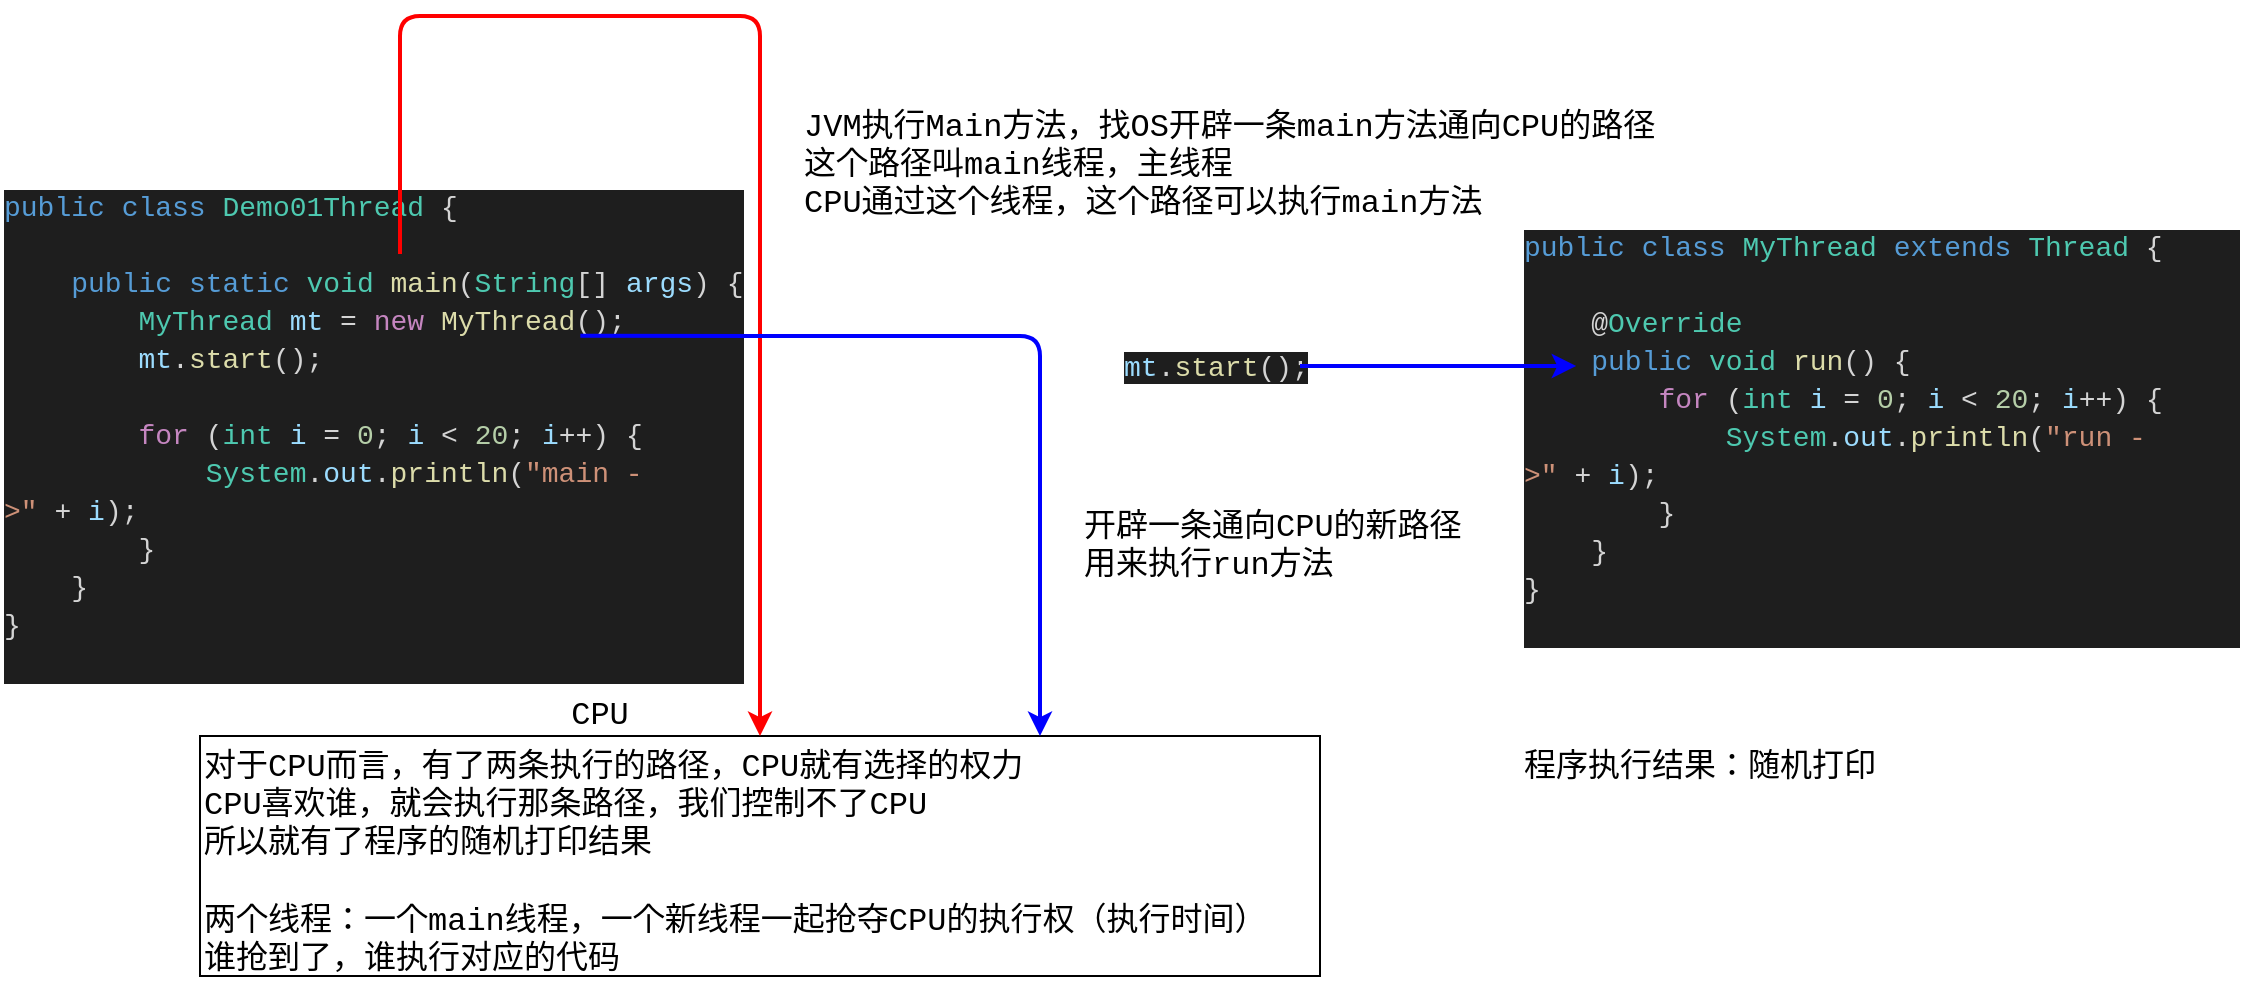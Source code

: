 <mxfile version="13.7.3" type="device"><diagram id="4_DgjyEwpObEl5x-HViW" name="Page-1"><mxGraphModel dx="1531" dy="1546" grid="1" gridSize="10" guides="1" tooltips="1" connect="1" arrows="1" fold="1" page="0" pageScale="1" pageWidth="1100" pageHeight="850" math="0" shadow="0"><root><mxCell id="0"/><mxCell id="1" parent="0"/><mxCell id="bmILRfiNeWqfkw5qkN6f-26" value="&lt;div style=&quot;color: rgb(212 , 212 , 212) ; background-color: rgb(30 , 30 , 30) ; font-family: &amp;#34;consolas&amp;#34; , &amp;#34;courier new&amp;#34; , monospace ; font-weight: normal ; font-size: 14px ; line-height: 19px&quot;&gt;&lt;div&gt;&lt;span style=&quot;color: #569cd6&quot;&gt;public&lt;/span&gt;&lt;span style=&quot;color: #d4d4d4&quot;&gt;&amp;nbsp;&lt;/span&gt;&lt;span style=&quot;color: #569cd6&quot;&gt;class&lt;/span&gt;&lt;span style=&quot;color: #d4d4d4&quot;&gt;&amp;nbsp;&lt;/span&gt;&lt;span style=&quot;color: #4ec9b0&quot;&gt;Demo01Thread&lt;/span&gt;&lt;span style=&quot;color: #d4d4d4&quot;&gt;&amp;nbsp;{&lt;/span&gt;&lt;/div&gt;&lt;br&gt;&lt;div&gt;&lt;span style=&quot;color: #d4d4d4&quot;&gt;&amp;nbsp;&amp;nbsp;&amp;nbsp;&amp;nbsp;&lt;/span&gt;&lt;span style=&quot;color: #569cd6&quot;&gt;public&lt;/span&gt;&lt;span style=&quot;color: #d4d4d4&quot;&gt;&amp;nbsp;&lt;/span&gt;&lt;span style=&quot;color: #569cd6&quot;&gt;static&lt;/span&gt;&lt;span style=&quot;color: #d4d4d4&quot;&gt;&amp;nbsp;&lt;/span&gt;&lt;span style=&quot;color: #4ec9b0&quot;&gt;void&lt;/span&gt;&lt;span style=&quot;color: #d4d4d4&quot;&gt;&amp;nbsp;&lt;/span&gt;&lt;span style=&quot;color: #dcdcaa&quot;&gt;main&lt;/span&gt;&lt;span style=&quot;color: #d4d4d4&quot;&gt;(&lt;/span&gt;&lt;span style=&quot;color: #4ec9b0&quot;&gt;String&lt;/span&gt;&lt;span style=&quot;color: #d4d4d4&quot;&gt;[]&amp;nbsp;&lt;/span&gt;&lt;span style=&quot;color: #9cdcfe&quot;&gt;args&lt;/span&gt;&lt;span style=&quot;color: #d4d4d4&quot;&gt;)&amp;nbsp;{&lt;/span&gt;&lt;/div&gt;&lt;div&gt;&lt;span style=&quot;color: #d4d4d4&quot;&gt;&amp;nbsp;&amp;nbsp;&amp;nbsp;&amp;nbsp;&amp;nbsp;&amp;nbsp;&amp;nbsp;&amp;nbsp;&lt;/span&gt;&lt;span style=&quot;color: #4ec9b0&quot;&gt;MyThread&lt;/span&gt;&lt;span style=&quot;color: #d4d4d4&quot;&gt;&amp;nbsp;&lt;/span&gt;&lt;span style=&quot;color: #9cdcfe&quot;&gt;mt&lt;/span&gt;&lt;span style=&quot;color: #d4d4d4&quot;&gt;&amp;nbsp;=&amp;nbsp;&lt;/span&gt;&lt;span style=&quot;color: #c586c0&quot;&gt;new&lt;/span&gt;&lt;span style=&quot;color: #d4d4d4&quot;&gt;&amp;nbsp;&lt;/span&gt;&lt;span style=&quot;color: #dcdcaa&quot;&gt;MyThread&lt;/span&gt;&lt;span style=&quot;color: #d4d4d4&quot;&gt;();&lt;/span&gt;&lt;/div&gt;&lt;div&gt;&lt;span style=&quot;color: #d4d4d4&quot;&gt;&amp;nbsp;&amp;nbsp;&amp;nbsp;&amp;nbsp;&amp;nbsp;&amp;nbsp;&amp;nbsp;&amp;nbsp;&lt;/span&gt;&lt;span style=&quot;color: #9cdcfe&quot;&gt;mt&lt;/span&gt;&lt;span style=&quot;color: #d4d4d4&quot;&gt;.&lt;/span&gt;&lt;span style=&quot;color: #dcdcaa&quot;&gt;start&lt;/span&gt;&lt;span style=&quot;color: #d4d4d4&quot;&gt;();&lt;/span&gt;&lt;/div&gt;&lt;div&gt;&lt;span style=&quot;color: #d4d4d4&quot;&gt;&amp;nbsp;&amp;nbsp;&amp;nbsp;&amp;nbsp;&amp;nbsp;&amp;nbsp;&amp;nbsp;&amp;nbsp;&lt;/span&gt;&lt;/div&gt;&lt;div&gt;&lt;span style=&quot;color: #d4d4d4&quot;&gt;&amp;nbsp;&amp;nbsp;&amp;nbsp;&amp;nbsp;&amp;nbsp;&amp;nbsp;&amp;nbsp;&amp;nbsp;&lt;/span&gt;&lt;span style=&quot;color: #c586c0&quot;&gt;for&lt;/span&gt;&lt;span style=&quot;color: #d4d4d4&quot;&gt;&amp;nbsp;(&lt;/span&gt;&lt;span style=&quot;color: #4ec9b0&quot;&gt;int&lt;/span&gt;&lt;span style=&quot;color: #d4d4d4&quot;&gt;&amp;nbsp;&lt;/span&gt;&lt;span style=&quot;color: #9cdcfe&quot;&gt;i&lt;/span&gt;&lt;span style=&quot;color: #d4d4d4&quot;&gt;&amp;nbsp;=&amp;nbsp;&lt;/span&gt;&lt;span style=&quot;color: #b5cea8&quot;&gt;0&lt;/span&gt;&lt;span style=&quot;color: #d4d4d4&quot;&gt;;&amp;nbsp;&lt;/span&gt;&lt;span style=&quot;color: #9cdcfe&quot;&gt;i&lt;/span&gt;&lt;span style=&quot;color: #d4d4d4&quot;&gt;&amp;nbsp;&amp;lt;&amp;nbsp;&lt;/span&gt;&lt;span style=&quot;color: #b5cea8&quot;&gt;20&lt;/span&gt;&lt;span style=&quot;color: #d4d4d4&quot;&gt;;&amp;nbsp;&lt;/span&gt;&lt;span style=&quot;color: #9cdcfe&quot;&gt;i&lt;/span&gt;&lt;span style=&quot;color: #d4d4d4&quot;&gt;++)&amp;nbsp;{&lt;/span&gt;&lt;/div&gt;&lt;div&gt;&lt;span style=&quot;color: #d4d4d4&quot;&gt;&amp;nbsp;&amp;nbsp;&amp;nbsp;&amp;nbsp;&amp;nbsp;&amp;nbsp;&amp;nbsp;&amp;nbsp;&amp;nbsp;&amp;nbsp;&amp;nbsp;&amp;nbsp;&lt;/span&gt;&lt;span style=&quot;color: #4ec9b0&quot;&gt;System&lt;/span&gt;&lt;span style=&quot;color: #d4d4d4&quot;&gt;.&lt;/span&gt;&lt;span style=&quot;color: #9cdcfe&quot;&gt;out&lt;/span&gt;&lt;span style=&quot;color: #d4d4d4&quot;&gt;.&lt;/span&gt;&lt;span style=&quot;color: #dcdcaa&quot;&gt;println&lt;/span&gt;&lt;span style=&quot;color: #d4d4d4&quot;&gt;(&lt;/span&gt;&lt;span style=&quot;color: #ce9178&quot;&gt;&quot;main&amp;nbsp;-&amp;gt;&quot;&lt;/span&gt;&lt;span style=&quot;color: #d4d4d4&quot;&gt;&amp;nbsp;+&amp;nbsp;&lt;/span&gt;&lt;span style=&quot;color: #9cdcfe&quot;&gt;i&lt;/span&gt;&lt;span style=&quot;color: #d4d4d4&quot;&gt;);&lt;/span&gt;&lt;/div&gt;&lt;div&gt;&lt;span style=&quot;color: #d4d4d4&quot;&gt;&amp;nbsp;&amp;nbsp;&amp;nbsp;&amp;nbsp;&amp;nbsp;&amp;nbsp;&amp;nbsp;&amp;nbsp;}&lt;/span&gt;&lt;/div&gt;&lt;div&gt;&lt;span style=&quot;color: #d4d4d4&quot;&gt;&amp;nbsp;&amp;nbsp;&amp;nbsp;&amp;nbsp;}&lt;/span&gt;&lt;/div&gt;&lt;div&gt;&lt;span style=&quot;color: #d4d4d4&quot;&gt;}&lt;/span&gt;&lt;/div&gt;&lt;br&gt;&lt;/div&gt;" style="text;whiteSpace=wrap;html=1;fontSize=16;fontFamily=Courier New;" vertex="1" parent="1"><mxGeometry width="360" height="240" as="geometry"/></mxCell><mxCell id="bmILRfiNeWqfkw5qkN6f-27" value="&lt;div style=&quot;color: rgb(212 , 212 , 212) ; background-color: rgb(30 , 30 , 30) ; font-family: &amp;#34;consolas&amp;#34; , &amp;#34;courier new&amp;#34; , monospace ; font-weight: normal ; font-size: 14px ; line-height: 19px&quot;&gt;&lt;div&gt;&lt;span style=&quot;color: rgb(86 , 156 , 214)&quot;&gt;public&lt;/span&gt;&amp;nbsp;&lt;span style=&quot;color: rgb(86 , 156 , 214)&quot;&gt;class&lt;/span&gt;&amp;nbsp;&lt;span style=&quot;color: rgb(78 , 201 , 176)&quot;&gt;MyThread&lt;/span&gt;&amp;nbsp;&lt;span style=&quot;color: rgb(86 , 156 , 214)&quot;&gt;extends&lt;/span&gt;&amp;nbsp;&lt;span style=&quot;color: rgb(78 , 201 , 176)&quot;&gt;Thread&lt;/span&gt;&amp;nbsp;{&lt;br&gt;&lt;/div&gt;&lt;div&gt;&lt;br&gt;&lt;/div&gt;&lt;div&gt;&lt;span style=&quot;color: #d4d4d4&quot;&gt;&amp;nbsp;&amp;nbsp;&amp;nbsp;&amp;nbsp;@&lt;/span&gt;&lt;span style=&quot;color: #4ec9b0&quot;&gt;Override&lt;/span&gt;&lt;/div&gt;&lt;div&gt;&lt;span style=&quot;color: #d4d4d4&quot;&gt;&amp;nbsp;&amp;nbsp;&amp;nbsp;&amp;nbsp;&lt;/span&gt;&lt;span style=&quot;color: #569cd6&quot;&gt;public&lt;/span&gt;&lt;span style=&quot;color: #d4d4d4&quot;&gt;&amp;nbsp;&lt;/span&gt;&lt;span style=&quot;color: #4ec9b0&quot;&gt;void&lt;/span&gt;&lt;span style=&quot;color: #d4d4d4&quot;&gt;&amp;nbsp;&lt;/span&gt;&lt;span style=&quot;color: #dcdcaa&quot;&gt;run&lt;/span&gt;&lt;span style=&quot;color: #d4d4d4&quot;&gt;()&amp;nbsp;{&lt;/span&gt;&lt;/div&gt;&lt;div&gt;&lt;span style=&quot;color: #d4d4d4&quot;&gt;&amp;nbsp;&amp;nbsp;&amp;nbsp;&amp;nbsp;&amp;nbsp;&amp;nbsp;&amp;nbsp;&amp;nbsp;&lt;/span&gt;&lt;span style=&quot;color: #c586c0&quot;&gt;for&lt;/span&gt;&lt;span style=&quot;color: #d4d4d4&quot;&gt;&amp;nbsp;(&lt;/span&gt;&lt;span style=&quot;color: #4ec9b0&quot;&gt;int&lt;/span&gt;&lt;span style=&quot;color: #d4d4d4&quot;&gt;&amp;nbsp;&lt;/span&gt;&lt;span style=&quot;color: #9cdcfe&quot;&gt;i&lt;/span&gt;&lt;span style=&quot;color: #d4d4d4&quot;&gt;&amp;nbsp;=&amp;nbsp;&lt;/span&gt;&lt;span style=&quot;color: #b5cea8&quot;&gt;0&lt;/span&gt;&lt;span style=&quot;color: #d4d4d4&quot;&gt;;&amp;nbsp;&lt;/span&gt;&lt;span style=&quot;color: #9cdcfe&quot;&gt;i&lt;/span&gt;&lt;span style=&quot;color: #d4d4d4&quot;&gt;&amp;nbsp;&amp;lt;&amp;nbsp;&lt;/span&gt;&lt;span style=&quot;color: #b5cea8&quot;&gt;20&lt;/span&gt;&lt;span style=&quot;color: #d4d4d4&quot;&gt;;&amp;nbsp;&lt;/span&gt;&lt;span style=&quot;color: #9cdcfe&quot;&gt;i&lt;/span&gt;&lt;span style=&quot;color: #d4d4d4&quot;&gt;++)&amp;nbsp;{&lt;/span&gt;&lt;/div&gt;&lt;div&gt;&lt;span style=&quot;color: #d4d4d4&quot;&gt;&amp;nbsp;&amp;nbsp;&amp;nbsp;&amp;nbsp;&amp;nbsp;&amp;nbsp;&amp;nbsp;&amp;nbsp;&amp;nbsp;&amp;nbsp;&amp;nbsp;&amp;nbsp;&lt;/span&gt;&lt;span style=&quot;color: #4ec9b0&quot;&gt;System&lt;/span&gt;&lt;span style=&quot;color: #d4d4d4&quot;&gt;.&lt;/span&gt;&lt;span style=&quot;color: #9cdcfe&quot;&gt;out&lt;/span&gt;&lt;span style=&quot;color: #d4d4d4&quot;&gt;.&lt;/span&gt;&lt;span style=&quot;color: #dcdcaa&quot;&gt;println&lt;/span&gt;&lt;span style=&quot;color: #d4d4d4&quot;&gt;(&lt;/span&gt;&lt;span style=&quot;color: #ce9178&quot;&gt;&quot;run&amp;nbsp;-&amp;gt;&quot;&lt;/span&gt;&lt;span style=&quot;color: #d4d4d4&quot;&gt;&amp;nbsp;+&amp;nbsp;&lt;/span&gt;&lt;span style=&quot;color: #9cdcfe&quot;&gt;i&lt;/span&gt;&lt;span style=&quot;color: #d4d4d4&quot;&gt;);&lt;/span&gt;&lt;/div&gt;&lt;div&gt;&lt;span style=&quot;color: #d4d4d4&quot;&gt;&amp;nbsp;&amp;nbsp;&amp;nbsp;&amp;nbsp;&amp;nbsp;&amp;nbsp;&amp;nbsp;&amp;nbsp;}&lt;/span&gt;&lt;/div&gt;&lt;div&gt;&lt;span style=&quot;color: #d4d4d4&quot;&gt;&amp;nbsp;&amp;nbsp;&amp;nbsp;&amp;nbsp;}&lt;/span&gt;&lt;/div&gt;&lt;div&gt;&lt;span style=&quot;color: #d4d4d4&quot;&gt;}&lt;/span&gt;&lt;/div&gt;&lt;br&gt;&lt;/div&gt;" style="text;whiteSpace=wrap;html=1;fontSize=16;fontFamily=Courier New;" vertex="1" parent="1"><mxGeometry x="760" y="20" width="360" height="200" as="geometry"/></mxCell><mxCell id="bmILRfiNeWqfkw5qkN6f-28" value="对于CPU而言，有了两条执行的路径，CPU就有选择的权力&lt;br&gt;CPU喜欢谁，就会执行那条路径，我们控制不了CPU&lt;br&gt;所以就有了程序的随机打印结果&lt;br&gt;&lt;br&gt;两个线程：一个main线程，一个新线程一起抢夺CPU的执行权（执行时间）&lt;br&gt;谁抢到了，谁执行对应的代码" style="rounded=0;whiteSpace=wrap;html=1;fillColor=#FFFFFF;fontFamily=Courier New;fontSize=16;align=left;verticalAlign=top;" vertex="1" parent="1"><mxGeometry x="100" y="280" width="560" height="120" as="geometry"/></mxCell><mxCell id="bmILRfiNeWqfkw5qkN6f-29" value="CPU" style="text;html=1;strokeColor=none;fillColor=none;align=center;verticalAlign=middle;whiteSpace=wrap;rounded=0;fontFamily=Courier New;fontSize=16;" vertex="1" parent="1"><mxGeometry x="280" y="260" width="40" height="20" as="geometry"/></mxCell><mxCell id="bmILRfiNeWqfkw5qkN6f-30" value="" style="endArrow=classic;html=1;fontFamily=Courier New;fontSize=16;entryX=0.5;entryY=0;entryDx=0;entryDy=0;strokeWidth=2;strokeColor=#FF0000;" edge="1" parent="1" target="bmILRfiNeWqfkw5qkN6f-28"><mxGeometry width="50" height="50" relative="1" as="geometry"><mxPoint x="200" y="39" as="sourcePoint"/><mxPoint x="480" y="59" as="targetPoint"/><Array as="points"><mxPoint x="200" y="-80"/><mxPoint x="380" y="-80"/></Array></mxGeometry></mxCell><mxCell id="bmILRfiNeWqfkw5qkN6f-31" value="" style="endArrow=classic;html=1;fontFamily=Courier New;fontSize=16;entryX=0.75;entryY=0;entryDx=0;entryDy=0;exitX=0.806;exitY=0.333;exitDx=0;exitDy=0;exitPerimeter=0;strokeWidth=2;strokeColor=#0000FF;" edge="1" parent="1" source="bmILRfiNeWqfkw5qkN6f-26" target="bmILRfiNeWqfkw5qkN6f-28"><mxGeometry width="50" height="50" relative="1" as="geometry"><mxPoint x="350" y="80" as="sourcePoint"/><mxPoint x="430" y="290" as="targetPoint"/><Array as="points"><mxPoint x="520" y="80"/></Array></mxGeometry></mxCell><mxCell id="bmILRfiNeWqfkw5qkN6f-32" value="JVM执行Main方法，找OS开辟一条main方法通向CPU的路径&lt;br&gt;这个路径叫main线程，主线程&lt;br&gt;CPU通过这个线程，这个路径可以执行main方法" style="text;html=1;strokeColor=none;fillColor=none;align=left;verticalAlign=top;whiteSpace=wrap;rounded=0;fontFamily=Courier New;fontSize=16;" vertex="1" parent="1"><mxGeometry x="400" y="-40" width="460" height="20" as="geometry"/></mxCell><mxCell id="bmILRfiNeWqfkw5qkN6f-33" value="开辟一条通向CPU的新路径&lt;br&gt;用来执行run方法" style="text;html=1;strokeColor=none;fillColor=none;align=left;verticalAlign=top;whiteSpace=wrap;rounded=0;fontFamily=Courier New;fontSize=16;" vertex="1" parent="1"><mxGeometry x="540" y="160" width="200" height="20" as="geometry"/></mxCell><mxCell id="bmILRfiNeWqfkw5qkN6f-35" value="&lt;span style=&quot;font-family: consolas, &amp;quot;courier new&amp;quot;, monospace; font-size: 14px; font-style: normal; font-weight: 400; letter-spacing: normal; text-align: left; text-indent: 0px; text-transform: none; word-spacing: 0px; background-color: rgb(30, 30, 30); color: rgb(156, 220, 254);&quot;&gt;mt&lt;/span&gt;&lt;span style=&quot;color: rgb(212, 212, 212); font-family: consolas, &amp;quot;courier new&amp;quot;, monospace; font-size: 14px; font-style: normal; font-weight: 400; letter-spacing: normal; text-align: left; text-indent: 0px; text-transform: none; word-spacing: 0px; background-color: rgb(30, 30, 30);&quot;&gt;.&lt;/span&gt;&lt;span style=&quot;font-family: consolas, &amp;quot;courier new&amp;quot;, monospace; font-size: 14px; font-style: normal; font-weight: 400; letter-spacing: normal; text-align: left; text-indent: 0px; text-transform: none; word-spacing: 0px; background-color: rgb(30, 30, 30); color: rgb(220, 220, 170);&quot;&gt;start&lt;/span&gt;&lt;span style=&quot;color: rgb(212, 212, 212); font-family: consolas, &amp;quot;courier new&amp;quot;, monospace; font-size: 14px; font-style: normal; font-weight: 400; letter-spacing: normal; text-align: left; text-indent: 0px; text-transform: none; word-spacing: 0px; background-color: rgb(30, 30, 30);&quot;&gt;();&lt;/span&gt;" style="text;whiteSpace=wrap;html=1;fontSize=16;fontFamily=Courier New;" vertex="1" parent="1"><mxGeometry x="560" y="80" width="90" height="30" as="geometry"/></mxCell><mxCell id="bmILRfiNeWqfkw5qkN6f-37" value="" style="endArrow=classic;html=1;strokeColor=#0000FF;strokeWidth=2;fontFamily=Courier New;fontSize=16;exitX=1;exitY=0.5;exitDx=0;exitDy=0;entryX=0.078;entryY=0.375;entryDx=0;entryDy=0;entryPerimeter=0;" edge="1" parent="1" source="bmILRfiNeWqfkw5qkN6f-35" target="bmILRfiNeWqfkw5qkN6f-27"><mxGeometry width="50" height="50" relative="1" as="geometry"><mxPoint x="620" y="180" as="sourcePoint"/><mxPoint x="670" y="130" as="targetPoint"/></mxGeometry></mxCell><mxCell id="bmILRfiNeWqfkw5qkN6f-38" value="程序执行结果：随机打印" style="text;html=1;strokeColor=none;fillColor=none;align=left;verticalAlign=top;whiteSpace=wrap;rounded=0;fontFamily=Courier New;fontSize=16;" vertex="1" parent="1"><mxGeometry x="760" y="280" width="200" height="20" as="geometry"/></mxCell></root></mxGraphModel></diagram></mxfile>